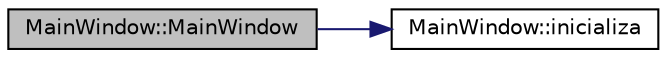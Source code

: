 digraph "MainWindow::MainWindow"
{
 // LATEX_PDF_SIZE
  edge [fontname="Helvetica",fontsize="10",labelfontname="Helvetica",labelfontsize="10"];
  node [fontname="Helvetica",fontsize="10",shape=record];
  rankdir="LR";
  Node1 [label="MainWindow::MainWindow",height=0.2,width=0.4,color="black", fillcolor="grey75", style="filled", fontcolor="black",tooltip=" "];
  Node1 -> Node2 [color="midnightblue",fontsize="10",style="solid",fontname="Helvetica"];
  Node2 [label="MainWindow::inicializa",height=0.2,width=0.4,color="black", fillcolor="white", style="filled",URL="$class_main_window.html#a282b66c5185adeca2804bef21379d46b",tooltip=" "];
}
